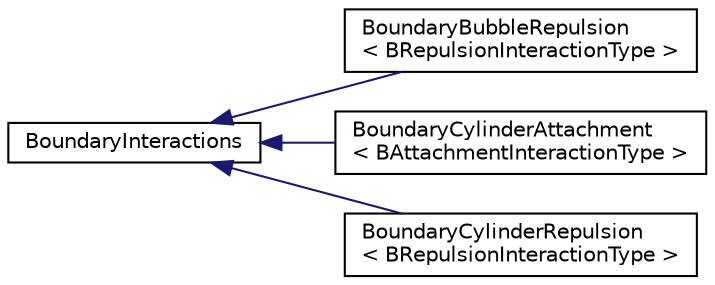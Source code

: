 digraph "Graphical Class Hierarchy"
{
 // INTERACTIVE_SVG=YES
  edge [fontname="Helvetica",fontsize="10",labelfontname="Helvetica",labelfontsize="10"];
  node [fontname="Helvetica",fontsize="10",shape=record];
  rankdir="LR";
  Node0 [label="BoundaryInteractions",height=0.2,width=0.4,color="black", fillcolor="white", style="filled",URL="$classBoundaryInteractions.html",tooltip="Represents a BoundaryElement interaction with a Bead. "];
  Node0 -> Node1 [dir="back",color="midnightblue",fontsize="10",style="solid",fontname="Helvetica"];
  Node1 [label="BoundaryBubbleRepulsion\l\< BRepulsionInteractionType \>",height=0.2,width=0.4,color="black", fillcolor="white", style="filled",URL="$classBoundaryBubbleRepulsion.html",tooltip="Represents a repulsive interaction between a BoundaryElement and Bubble. "];
  Node0 -> Node2 [dir="back",color="midnightblue",fontsize="10",style="solid",fontname="Helvetica"];
  Node2 [label="BoundaryCylinderAttachment\l\< BAttachmentInteractionType \>",height=0.2,width=0.4,color="black", fillcolor="white", style="filled",URL="$classBoundaryCylinderAttachment.html",tooltip="Represents an attractive interaction between a cylinder and its pin point near a boundary. "];
  Node0 -> Node3 [dir="back",color="midnightblue",fontsize="10",style="solid",fontname="Helvetica"];
  Node3 [label="BoundaryCylinderRepulsion\l\< BRepulsionInteractionType \>",height=0.2,width=0.4,color="black", fillcolor="white", style="filled",URL="$classBoundaryCylinderRepulsion.html",tooltip="Represents a repulsive interaction between a BoundaryElement and Cylinder. "];
}

